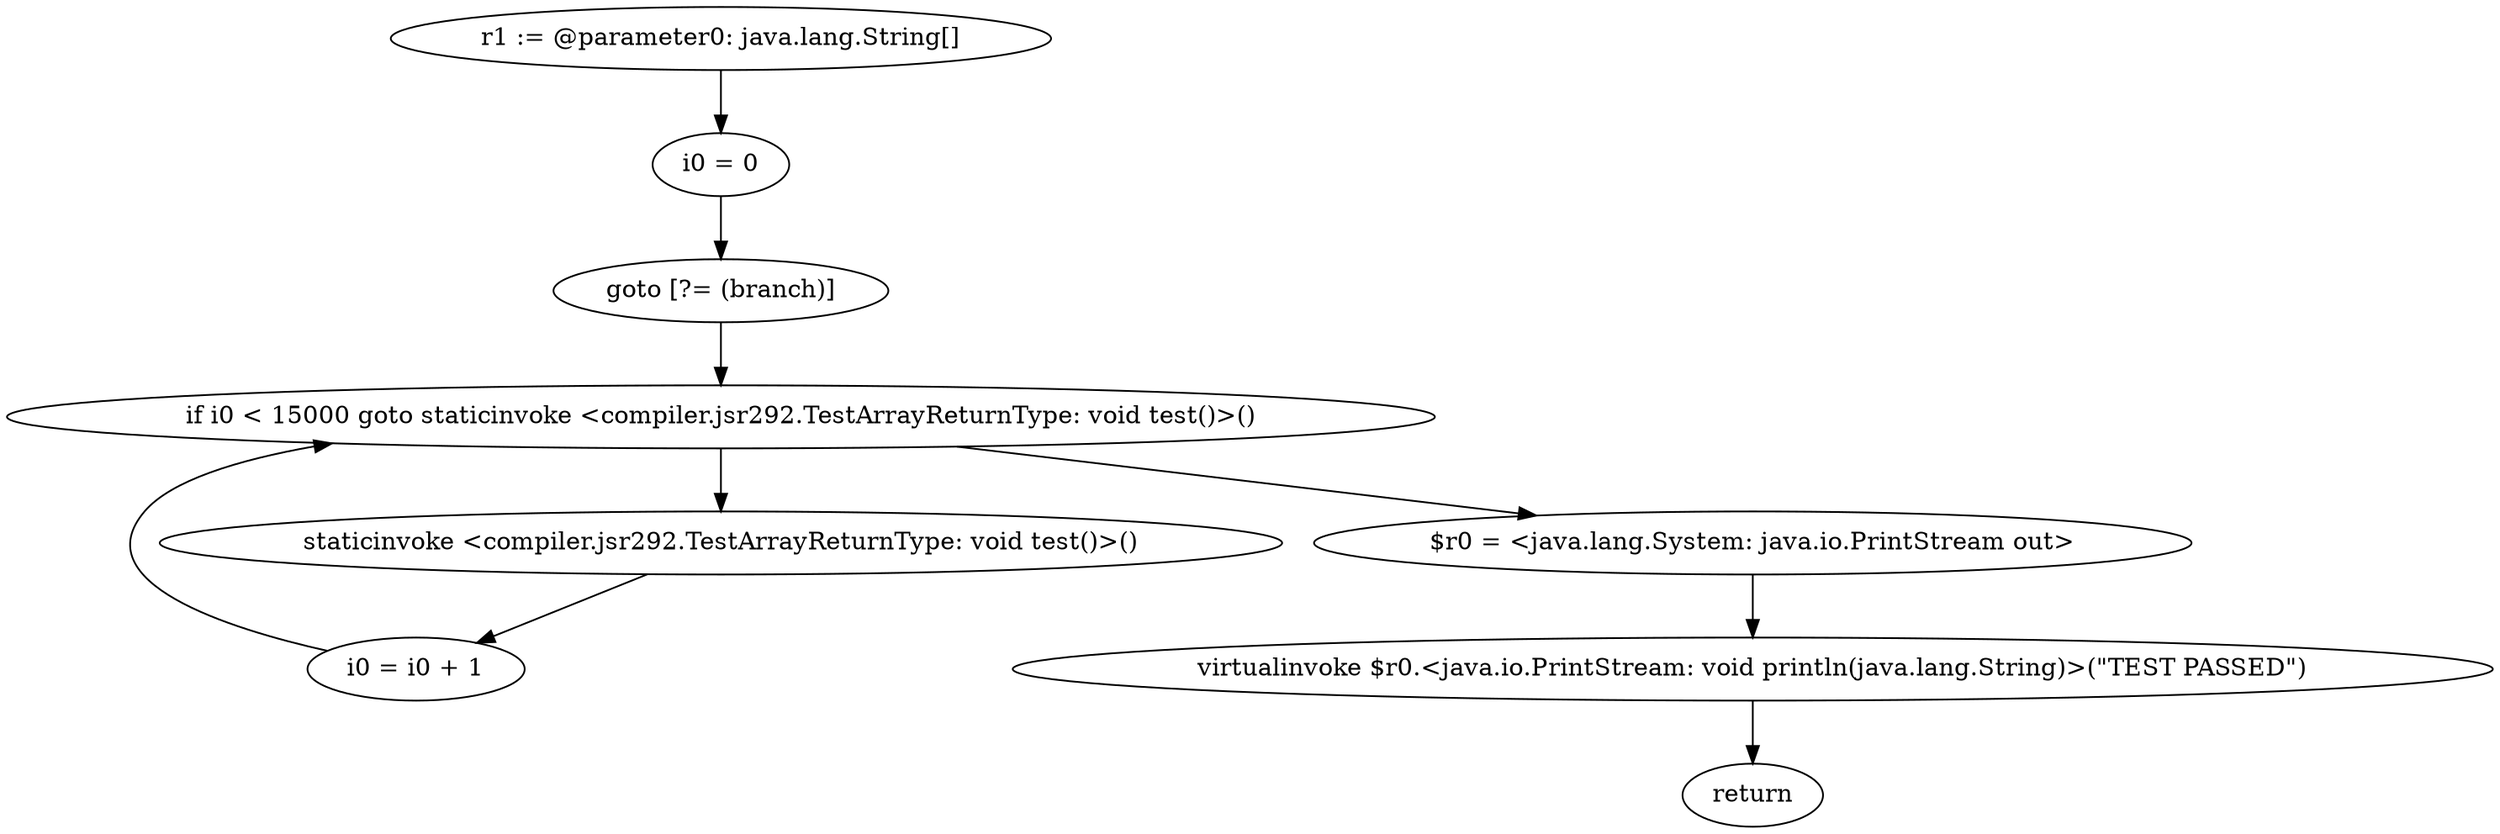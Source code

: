 digraph "unitGraph" {
    "r1 := @parameter0: java.lang.String[]"
    "i0 = 0"
    "goto [?= (branch)]"
    "staticinvoke <compiler.jsr292.TestArrayReturnType: void test()>()"
    "i0 = i0 + 1"
    "if i0 < 15000 goto staticinvoke <compiler.jsr292.TestArrayReturnType: void test()>()"
    "$r0 = <java.lang.System: java.io.PrintStream out>"
    "virtualinvoke $r0.<java.io.PrintStream: void println(java.lang.String)>(\"TEST PASSED\")"
    "return"
    "r1 := @parameter0: java.lang.String[]"->"i0 = 0";
    "i0 = 0"->"goto [?= (branch)]";
    "goto [?= (branch)]"->"if i0 < 15000 goto staticinvoke <compiler.jsr292.TestArrayReturnType: void test()>()";
    "staticinvoke <compiler.jsr292.TestArrayReturnType: void test()>()"->"i0 = i0 + 1";
    "i0 = i0 + 1"->"if i0 < 15000 goto staticinvoke <compiler.jsr292.TestArrayReturnType: void test()>()";
    "if i0 < 15000 goto staticinvoke <compiler.jsr292.TestArrayReturnType: void test()>()"->"$r0 = <java.lang.System: java.io.PrintStream out>";
    "if i0 < 15000 goto staticinvoke <compiler.jsr292.TestArrayReturnType: void test()>()"->"staticinvoke <compiler.jsr292.TestArrayReturnType: void test()>()";
    "$r0 = <java.lang.System: java.io.PrintStream out>"->"virtualinvoke $r0.<java.io.PrintStream: void println(java.lang.String)>(\"TEST PASSED\")";
    "virtualinvoke $r0.<java.io.PrintStream: void println(java.lang.String)>(\"TEST PASSED\")"->"return";
}
